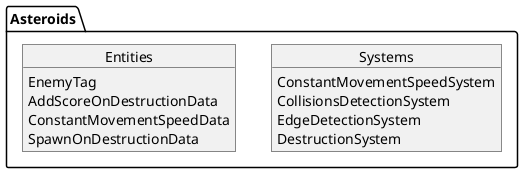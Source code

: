 ﻿@startuml

package Asteroids
{
    object Systems
    object Entities
}

Entities : EnemyTag
Entities : AddScoreOnDestructionData
Entities : ConstantMovementSpeedData
Entities : SpawnOnDestructionData

Systems : ConstantMovementSpeedSystem
Systems : CollisionsDetectionSystem
Systems : EdgeDetectionSystem
Systems : DestructionSystem

@enduml
